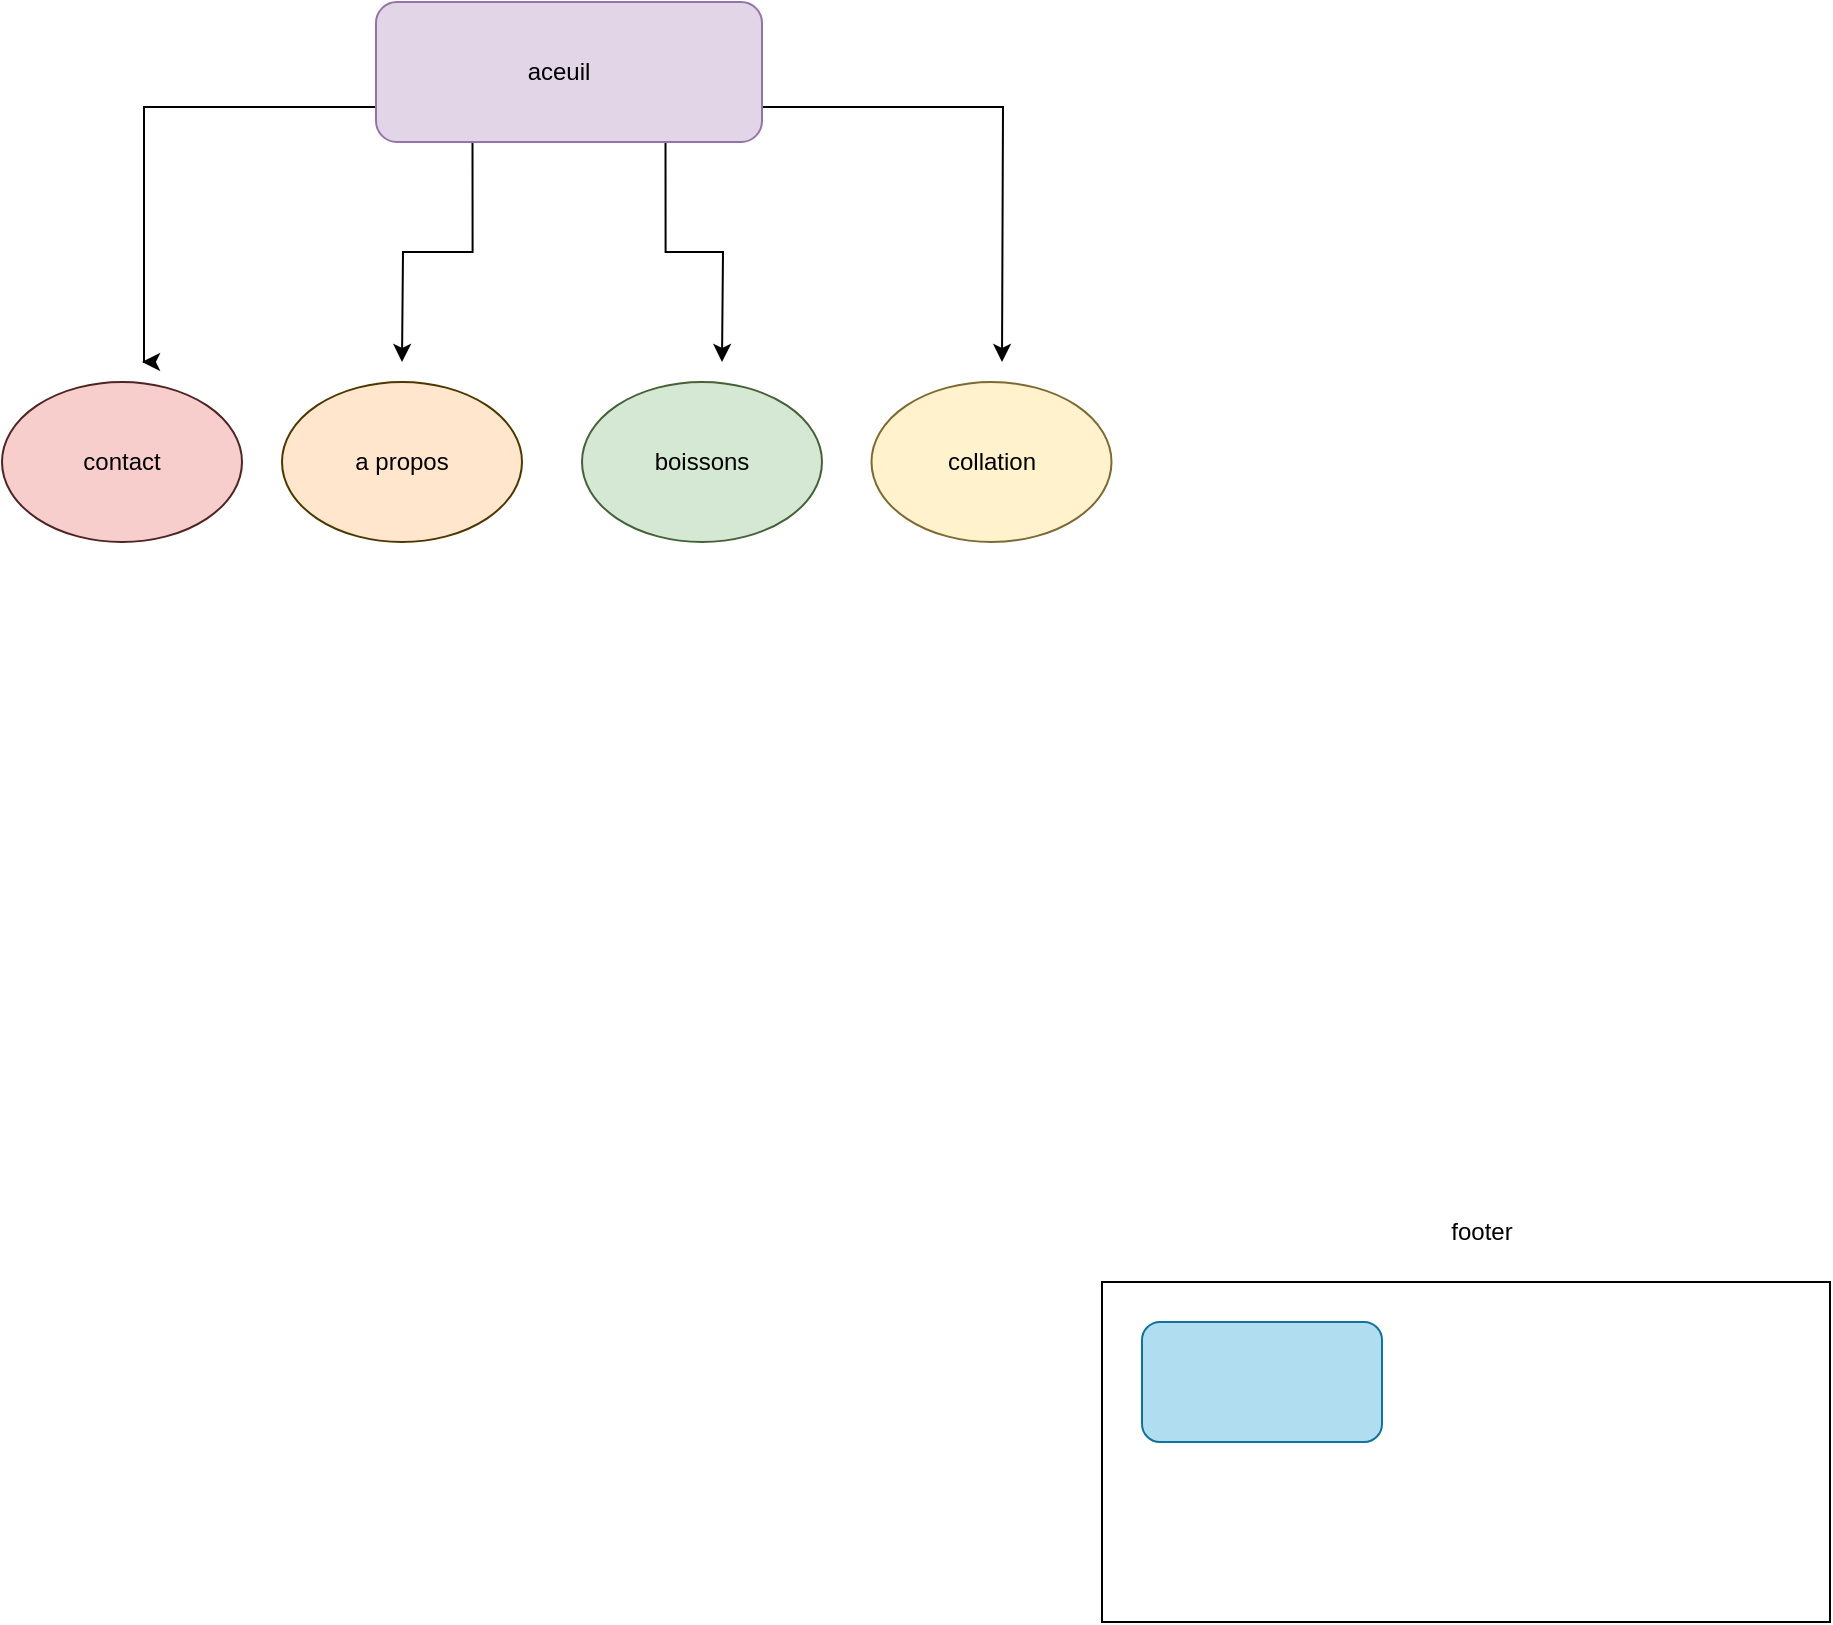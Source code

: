<mxfile version="21.6.9" type="github" pages="4">
  <diagram name="accueil" id="MyIClsIB6yXZy6IqZ1qA">
    <mxGraphModel dx="2360" dy="860" grid="1" gridSize="10" guides="1" tooltips="1" connect="1" arrows="1" fold="1" page="1" pageScale="1" pageWidth="827" pageHeight="1169" math="0" shadow="0">
      <root>
        <mxCell id="0" />
        <mxCell id="1" parent="0" />
        <mxCell id="baswbT_KzL7CQWrcOQex-1" style="edgeStyle=orthogonalEdgeStyle;rounded=0;orthogonalLoop=1;jettySize=auto;html=1;exitX=0;exitY=0.75;exitDx=0;exitDy=0;" parent="1" source="9wVoPqpgKcTsCkjcpj0R-1" edge="1">
          <mxGeometry relative="1" as="geometry">
            <mxPoint x="-270" y="340" as="targetPoint" />
            <Array as="points">
              <mxPoint x="-269" y="213" />
            </Array>
          </mxGeometry>
        </mxCell>
        <mxCell id="baswbT_KzL7CQWrcOQex-2" style="edgeStyle=orthogonalEdgeStyle;rounded=0;orthogonalLoop=1;jettySize=auto;html=1;exitX=0.25;exitY=1;exitDx=0;exitDy=0;" parent="1" source="9wVoPqpgKcTsCkjcpj0R-1" edge="1">
          <mxGeometry relative="1" as="geometry">
            <mxPoint x="-140" y="340" as="targetPoint" />
          </mxGeometry>
        </mxCell>
        <mxCell id="baswbT_KzL7CQWrcOQex-5" style="edgeStyle=orthogonalEdgeStyle;rounded=0;orthogonalLoop=1;jettySize=auto;html=1;exitX=0.75;exitY=1;exitDx=0;exitDy=0;" parent="1" source="9wVoPqpgKcTsCkjcpj0R-1" edge="1">
          <mxGeometry relative="1" as="geometry">
            <mxPoint x="20" y="340" as="targetPoint" />
          </mxGeometry>
        </mxCell>
        <mxCell id="baswbT_KzL7CQWrcOQex-6" style="edgeStyle=orthogonalEdgeStyle;rounded=0;orthogonalLoop=1;jettySize=auto;html=1;exitX=1;exitY=0.75;exitDx=0;exitDy=0;" parent="1" source="9wVoPqpgKcTsCkjcpj0R-1" edge="1">
          <mxGeometry relative="1" as="geometry">
            <mxPoint x="160" y="340" as="targetPoint" />
          </mxGeometry>
        </mxCell>
        <mxCell id="9wVoPqpgKcTsCkjcpj0R-1" value="" style="rounded=1;whiteSpace=wrap;html=1;fillColor=#e1d5e7;strokeColor=#9673a6;" parent="1" vertex="1">
          <mxGeometry x="-153" y="160" width="193" height="70" as="geometry" />
        </mxCell>
        <mxCell id="9wVoPqpgKcTsCkjcpj0R-2" value="" style="rounded=0;whiteSpace=wrap;html=1;" parent="1" vertex="1">
          <mxGeometry x="210" y="800" width="364" height="170" as="geometry" />
        </mxCell>
        <mxCell id="9wVoPqpgKcTsCkjcpj0R-3" value="" style="ellipse;whiteSpace=wrap;html=1;fillColor=#d5e8d4;strokeColor=#466137;" parent="1" vertex="1">
          <mxGeometry x="-50" y="350" width="120" height="80" as="geometry" />
        </mxCell>
        <UserObject label="boissons" link="data:page/id,bz0m4gwxzAqUw9_80-Pp" id="9wVoPqpgKcTsCkjcpj0R-6">
          <mxCell style="text;html=1;strokeColor=none;fillColor=none;align=center;verticalAlign=middle;whiteSpace=wrap;rounded=0;" parent="1" vertex="1">
            <mxGeometry x="-20" y="375" width="60" height="30" as="geometry" />
          </mxCell>
        </UserObject>
        <mxCell id="9wVoPqpgKcTsCkjcpj0R-7" value="aceuil" style="text;strokeColor=none;align=center;fillColor=none;html=1;verticalAlign=middle;whiteSpace=wrap;rounded=0;" parent="1" vertex="1">
          <mxGeometry x="-100" y="175" width="76.5" height="40" as="geometry" />
        </mxCell>
        <mxCell id="9wVoPqpgKcTsCkjcpj0R-8" value="" style="ellipse;whiteSpace=wrap;html=1;fillColor=#fff2cc;strokeColor=#7D6A32;" parent="1" vertex="1">
          <mxGeometry x="94.75" y="350" width="120" height="80" as="geometry" />
        </mxCell>
        <UserObject label="collation" link="data:page/id,VjfP0AAOQYWuaNah2qoJ" id="9wVoPqpgKcTsCkjcpj0R-10">
          <mxCell style="text;html=1;strokeColor=none;fillColor=none;align=center;verticalAlign=middle;whiteSpace=wrap;rounded=0;" parent="1" vertex="1">
            <mxGeometry x="124.75" y="375" width="60" height="30" as="geometry" />
          </mxCell>
        </UserObject>
        <mxCell id="9wVoPqpgKcTsCkjcpj0R-11" value="" style="ellipse;whiteSpace=wrap;html=1;fillColor=#f8cecc;strokeColor=#4F2422;" parent="1" vertex="1">
          <mxGeometry x="-340" y="350" width="120" height="80" as="geometry" />
        </mxCell>
        <mxCell id="9wVoPqpgKcTsCkjcpj0R-12" value="" style="ellipse;whiteSpace=wrap;html=1;fillColor=#ffe6cc;strokeColor=#4D3700;" parent="1" vertex="1">
          <mxGeometry x="-200" y="350" width="120" height="80" as="geometry" />
        </mxCell>
        <mxCell id="9wVoPqpgKcTsCkjcpj0R-13" value="a propos" style="text;html=1;strokeColor=none;fillColor=none;align=center;verticalAlign=middle;whiteSpace=wrap;rounded=0;" parent="1" vertex="1">
          <mxGeometry x="-170" y="375" width="60" height="30" as="geometry" />
        </mxCell>
        <mxCell id="9wVoPqpgKcTsCkjcpj0R-14" value="contact" style="text;html=1;strokeColor=none;fillColor=none;align=center;verticalAlign=middle;whiteSpace=wrap;rounded=0;" parent="1" vertex="1">
          <mxGeometry x="-310" y="375" width="60" height="30" as="geometry" />
        </mxCell>
        <mxCell id="9wVoPqpgKcTsCkjcpj0R-17" value="footer" style="text;html=1;strokeColor=none;fillColor=none;align=center;verticalAlign=middle;whiteSpace=wrap;rounded=0;" parent="1" vertex="1">
          <mxGeometry x="330" y="760" width="140" height="30" as="geometry" />
        </mxCell>
        <mxCell id="9wVoPqpgKcTsCkjcpj0R-20" value="" style="rounded=1;whiteSpace=wrap;html=1;fillColor=#b1ddf0;strokeColor=#10739e;" parent="1" vertex="1">
          <mxGeometry x="230" y="820" width="120" height="60" as="geometry" />
        </mxCell>
      </root>
    </mxGraphModel>
  </diagram>
  <diagram id="bz0m4gwxzAqUw9_80-Pp" name="boissons">
    <mxGraphModel dx="2074" dy="1187" grid="1" gridSize="10" guides="1" tooltips="1" connect="1" arrows="1" fold="1" page="1" pageScale="1" pageWidth="827" pageHeight="1169" math="0" shadow="0">
      <root>
        <mxCell id="0" />
        <mxCell id="1" parent="0" />
        <mxCell id="_mv7S_KHWalX_v3Fx0ga-1" value="" style="rounded=0;whiteSpace=wrap;html=1;fillColor=#d5e8d4;strokeColor=#2C3D23;" vertex="1" parent="1">
          <mxGeometry x="180" y="160" width="420" height="90" as="geometry" />
        </mxCell>
        <mxCell id="_mv7S_KHWalX_v3Fx0ga-3" value="boissons" style="text;html=1;strokeColor=none;fillColor=none;align=center;verticalAlign=middle;whiteSpace=wrap;rounded=0;fontSize=21;" vertex="1" parent="1">
          <mxGeometry x="354" y="190" width="60" height="30" as="geometry" />
        </mxCell>
        <mxCell id="uyQRFdr256J7bORnvzp--1" style="edgeStyle=orthogonalEdgeStyle;rounded=0;orthogonalLoop=1;jettySize=auto;html=1;exitX=0.5;exitY=1;exitDx=0;exitDy=0;" edge="1" parent="1" source="aJIkZrBc7Hmgh9VPhRpS-1">
          <mxGeometry relative="1" as="geometry">
            <mxPoint x="110" y="490" as="targetPoint" />
          </mxGeometry>
        </mxCell>
        <mxCell id="aJIkZrBc7Hmgh9VPhRpS-1" value="" style="ellipse;whiteSpace=wrap;html=1;aspect=fixed;fillColor=#CCFFE6;" vertex="1" parent="1">
          <mxGeometry x="40" y="307" width="140" height="140" as="geometry" />
        </mxCell>
        <mxCell id="uyQRFdr256J7bORnvzp--2" style="edgeStyle=orthogonalEdgeStyle;rounded=0;orthogonalLoop=1;jettySize=auto;html=1;exitX=0.5;exitY=1;exitDx=0;exitDy=0;" edge="1" parent="1" source="aJIkZrBc7Hmgh9VPhRpS-2">
          <mxGeometry relative="1" as="geometry">
            <mxPoint x="397" y="490" as="targetPoint" />
          </mxGeometry>
        </mxCell>
        <mxCell id="aJIkZrBc7Hmgh9VPhRpS-2" value="" style="ellipse;whiteSpace=wrap;html=1;aspect=fixed;fillColor=#CCFFCC;" vertex="1" parent="1">
          <mxGeometry x="330" y="313" width="134" height="134" as="geometry" />
        </mxCell>
        <mxCell id="uyQRFdr256J7bORnvzp--16" style="edgeStyle=orthogonalEdgeStyle;rounded=0;orthogonalLoop=1;jettySize=auto;html=1;exitX=0.5;exitY=1;exitDx=0;exitDy=0;" edge="1" parent="1" source="aJIkZrBc7Hmgh9VPhRpS-3">
          <mxGeometry relative="1" as="geometry">
            <mxPoint x="669" y="490" as="targetPoint" />
          </mxGeometry>
        </mxCell>
        <mxCell id="aJIkZrBc7Hmgh9VPhRpS-3" value="" style="ellipse;whiteSpace=wrap;html=1;aspect=fixed;fillColor=#CCFFFF;" vertex="1" parent="1">
          <mxGeometry x="600" y="312" width="138" height="138" as="geometry" />
        </mxCell>
        <mxCell id="aJIkZrBc7Hmgh9VPhRpS-4" value="café" style="text;html=1;strokeColor=none;fillColor=none;align=center;verticalAlign=middle;whiteSpace=wrap;rounded=0;fontSize=15;" vertex="1" parent="1">
          <mxGeometry x="80" y="362" width="60" height="30" as="geometry" />
        </mxCell>
        <mxCell id="aJIkZrBc7Hmgh9VPhRpS-5" value="thé" style="text;html=1;strokeColor=none;fillColor=none;align=center;verticalAlign=middle;whiteSpace=wrap;rounded=0;fontSize=15;" vertex="1" parent="1">
          <mxGeometry x="367" y="365" width="60" height="30" as="geometry" />
        </mxCell>
        <mxCell id="aJIkZrBc7Hmgh9VPhRpS-6" value="boissons froides" style="text;html=1;strokeColor=none;fillColor=none;align=center;verticalAlign=middle;whiteSpace=wrap;rounded=0;fontSize=14;" vertex="1" parent="1">
          <mxGeometry x="635" y="365" width="60" height="30" as="geometry" />
        </mxCell>
        <mxCell id="0lESyk2dAEFI2qv8oimd-1" value="" style="shape=flexArrow;endArrow=classic;html=1;rounded=0;" edge="1" parent="1">
          <mxGeometry width="50" height="50" relative="1" as="geometry">
            <mxPoint x="170" y="250" as="sourcePoint" />
            <mxPoint x="120" y="300" as="targetPoint" />
          </mxGeometry>
        </mxCell>
        <mxCell id="0lESyk2dAEFI2qv8oimd-2" value="" style="shape=flexArrow;endArrow=classic;html=1;rounded=0;" edge="1" parent="1">
          <mxGeometry width="50" height="50" relative="1" as="geometry">
            <mxPoint x="400" y="260" as="sourcePoint" />
            <mxPoint x="400" y="310" as="targetPoint" />
          </mxGeometry>
        </mxCell>
        <mxCell id="0lESyk2dAEFI2qv8oimd-3" value="" style="shape=flexArrow;endArrow=classic;html=1;rounded=0;" edge="1" parent="1">
          <mxGeometry width="50" height="50" relative="1" as="geometry">
            <mxPoint x="610" y="250" as="sourcePoint" />
            <mxPoint x="650" y="300" as="targetPoint" />
          </mxGeometry>
        </mxCell>
        <mxCell id="uyQRFdr256J7bORnvzp--4" value="items" style="swimlane;fontStyle=0;childLayout=stackLayout;horizontal=1;startSize=30;horizontalStack=0;resizeParent=1;resizeParentMax=0;resizeLast=0;collapsible=1;marginBottom=0;whiteSpace=wrap;html=1;fontSize=15;fillColor=#ABD6C1;" vertex="1" parent="1">
          <mxGeometry x="10" y="510" width="200" height="120" as="geometry" />
        </mxCell>
        <mxCell id="uyQRFdr256J7bORnvzp--5" value="expresso" style="text;strokeColor=#0D120A;fillColor=#CCFFE6;align=left;verticalAlign=middle;spacingLeft=4;spacingRight=4;overflow=hidden;points=[[0,0.5],[1,0.5]];portConstraint=eastwest;rotatable=0;whiteSpace=wrap;html=1;fontSize=14;" vertex="1" parent="uyQRFdr256J7bORnvzp--4">
          <mxGeometry y="30" width="200" height="30" as="geometry" />
        </mxCell>
        <mxCell id="uyQRFdr256J7bORnvzp--6" value="café au lait" style="text;strokeColor=#182113;fillColor=#CCFFE6;align=left;verticalAlign=middle;spacingLeft=4;spacingRight=4;overflow=hidden;points=[[0,0.5],[1,0.5]];portConstraint=eastwest;rotatable=0;whiteSpace=wrap;html=1;fontSize=14;" vertex="1" parent="uyQRFdr256J7bORnvzp--4">
          <mxGeometry y="60" width="200" height="30" as="geometry" />
        </mxCell>
        <mxCell id="uyQRFdr256J7bORnvzp--7" value="cappucino" style="text;strokeColor=#0D120A;fillColor=#CCFFE6;align=left;verticalAlign=middle;spacingLeft=4;spacingRight=4;overflow=hidden;points=[[0,0.5],[1,0.5]];portConstraint=eastwest;rotatable=0;whiteSpace=wrap;html=1;fontSize=14;" vertex="1" parent="uyQRFdr256J7bORnvzp--4">
          <mxGeometry y="90" width="200" height="30" as="geometry" />
        </mxCell>
        <mxCell id="uyQRFdr256J7bORnvzp--8" value="items" style="swimlane;fontStyle=0;childLayout=stackLayout;horizontal=1;startSize=30;horizontalStack=0;resizeParent=1;resizeParentMax=0;resizeLast=0;collapsible=1;marginBottom=0;whiteSpace=wrap;html=1;fontSize=15;fillColor=#B8E3BE;" vertex="1" parent="1">
          <mxGeometry x="300" y="510" width="190" height="120" as="geometry" />
        </mxCell>
        <mxCell id="uyQRFdr256J7bORnvzp--9" value="thé noir&amp;nbsp;" style="text;strokeColor=#82b366;fillColor=#CCFFCC;align=left;verticalAlign=middle;spacingLeft=4;spacingRight=4;overflow=hidden;points=[[0,0.5],[1,0.5]];portConstraint=eastwest;rotatable=0;whiteSpace=wrap;html=1;fontSize=14;" vertex="1" parent="uyQRFdr256J7bORnvzp--8">
          <mxGeometry y="30" width="190" height="30" as="geometry" />
        </mxCell>
        <mxCell id="uyQRFdr256J7bORnvzp--10" value="thé vert" style="text;strokeColor=#82b366;fillColor=#CCFFCC;align=left;verticalAlign=middle;spacingLeft=4;spacingRight=4;overflow=hidden;points=[[0,0.5],[1,0.5]];portConstraint=eastwest;rotatable=0;whiteSpace=wrap;html=1;fontSize=14;" vertex="1" parent="uyQRFdr256J7bORnvzp--8">
          <mxGeometry y="60" width="190" height="30" as="geometry" />
        </mxCell>
        <mxCell id="uyQRFdr256J7bORnvzp--11" value="infusion" style="text;strokeColor=#82b366;fillColor=#CCFFCC;align=left;verticalAlign=middle;spacingLeft=4;spacingRight=4;overflow=hidden;points=[[0,0.5],[1,0.5]];portConstraint=eastwest;rotatable=0;whiteSpace=wrap;html=1;fontSize=14;" vertex="1" parent="uyQRFdr256J7bORnvzp--8">
          <mxGeometry y="90" width="190" height="30" as="geometry" />
        </mxCell>
        <mxCell id="uyQRFdr256J7bORnvzp--12" value="items" style="swimlane;fontStyle=0;childLayout=stackLayout;horizontal=1;startSize=30;horizontalStack=0;resizeParent=1;resizeParentMax=0;resizeLast=0;collapsible=1;marginBottom=0;whiteSpace=wrap;html=1;fontSize=15;fillColor=#CCEBE9;" vertex="1" parent="1">
          <mxGeometry x="571.5" y="510" width="195" height="120" as="geometry" />
        </mxCell>
        <mxCell id="uyQRFdr256J7bORnvzp--13" value="café glacé" style="text;strokeColor=none;fillColor=#CCFFFF;align=left;verticalAlign=middle;spacingLeft=4;spacingRight=4;overflow=hidden;points=[[0,0.5],[1,0.5]];portConstraint=eastwest;rotatable=0;whiteSpace=wrap;html=1;fontSize=14;" vertex="1" parent="uyQRFdr256J7bORnvzp--12">
          <mxGeometry y="30" width="195" height="30" as="geometry" />
        </mxCell>
        <mxCell id="uyQRFdr256J7bORnvzp--14" value="thé glacé" style="text;strokeColor=none;fillColor=#CCFFFF;align=left;verticalAlign=middle;spacingLeft=4;spacingRight=4;overflow=hidden;points=[[0,0.5],[1,0.5]];portConstraint=eastwest;rotatable=0;whiteSpace=wrap;html=1;fontSize=14;" vertex="1" parent="uyQRFdr256J7bORnvzp--12">
          <mxGeometry y="60" width="195" height="30" as="geometry" />
        </mxCell>
        <mxCell id="uyQRFdr256J7bORnvzp--15" value="limonade" style="text;strokeColor=none;fillColor=#CCFFFF;align=left;verticalAlign=middle;spacingLeft=4;spacingRight=4;overflow=hidden;points=[[0,0.5],[1,0.5]];portConstraint=eastwest;rotatable=0;whiteSpace=wrap;html=1;fontSize=14;" vertex="1" parent="uyQRFdr256J7bORnvzp--12">
          <mxGeometry y="90" width="195" height="30" as="geometry" />
        </mxCell>
      </root>
    </mxGraphModel>
  </diagram>
  <diagram id="VjfP0AAOQYWuaNah2qoJ" name="collation">
    <mxGraphModel dx="1332" dy="888" grid="1" gridSize="10" guides="1" tooltips="1" connect="1" arrows="1" fold="1" page="1" pageScale="1" pageWidth="827" pageHeight="1169" math="0" shadow="0">
      <root>
        <mxCell id="0" />
        <mxCell id="1" parent="0" />
        <mxCell id="W8ZSS15Me7IZALZ4De2f-1" value="" style="rounded=0;whiteSpace=wrap;html=1;fillColor=#FFE6CC;strokeColor=#171100;" vertex="1" parent="1">
          <mxGeometry x="230" y="50" width="390" height="120" as="geometry" />
        </mxCell>
        <mxCell id="W8ZSS15Me7IZALZ4De2f-2" value="collations" style="text;html=1;strokeColor=none;fillColor=none;align=center;verticalAlign=middle;whiteSpace=wrap;rounded=0;fontSize=21;" vertex="1" parent="1">
          <mxGeometry x="395" y="95" width="60" height="30" as="geometry" />
        </mxCell>
        <mxCell id="xONxFSEDeXCaLJNIDU1f-1" value="" style="shape=hexagon;perimeter=hexagonPerimeter2;whiteSpace=wrap;html=1;fixedSize=1;fillColor=#FFD4A3;strokeColor=#332500;" vertex="1" parent="1">
          <mxGeometry x="130" y="270" width="210" height="130" as="geometry" />
        </mxCell>
        <mxCell id="xONxFSEDeXCaLJNIDU1f-2" value="" style="shape=hexagon;perimeter=hexagonPerimeter2;whiteSpace=wrap;html=1;fixedSize=1;fillColor=#FFD3A1;" vertex="1" parent="1">
          <mxGeometry x="490" y="270" width="210" height="130" as="geometry" />
        </mxCell>
        <mxCell id="xONxFSEDeXCaLJNIDU1f-3" value="pâtisserie" style="text;html=1;strokeColor=none;fillColor=none;align=center;verticalAlign=middle;whiteSpace=wrap;rounded=0;fontSize=15;" vertex="1" parent="1">
          <mxGeometry x="205" y="320" width="60" height="30" as="geometry" />
        </mxCell>
        <mxCell id="xONxFSEDeXCaLJNIDU1f-4" value="snacks" style="text;html=1;strokeColor=none;fillColor=none;align=center;verticalAlign=middle;whiteSpace=wrap;rounded=0;fontSize=15;" vertex="1" parent="1">
          <mxGeometry x="570" y="320" width="60" height="30" as="geometry" />
        </mxCell>
        <mxCell id="F-9qQ3H7yeU2iRV2SUi6-1" value="" style="shape=flexArrow;endArrow=classic;html=1;rounded=0;" edge="1" parent="1">
          <mxGeometry width="50" height="50" relative="1" as="geometry">
            <mxPoint x="250" y="180" as="sourcePoint" />
            <mxPoint x="230" y="260" as="targetPoint" />
          </mxGeometry>
        </mxCell>
        <mxCell id="F-9qQ3H7yeU2iRV2SUi6-2" value="" style="shape=flexArrow;endArrow=classic;html=1;rounded=0;" edge="1" parent="1">
          <mxGeometry width="50" height="50" relative="1" as="geometry">
            <mxPoint x="590" y="180" as="sourcePoint" />
            <mxPoint x="610" y="260" as="targetPoint" />
          </mxGeometry>
        </mxCell>
      </root>
    </mxGraphModel>
  </diagram>
  <diagram id="82MF8GRb8A25p3LX3cOz" name="Page-4">
    <mxGraphModel dx="2901" dy="1187" grid="1" gridSize="10" guides="1" tooltips="1" connect="1" arrows="1" fold="1" page="1" pageScale="1" pageWidth="827" pageHeight="1169" math="0" shadow="0">
      <root>
        <mxCell id="0" />
        <mxCell id="1" parent="0" />
        <mxCell id="vK_meW1rh8-4jVxChMtf-11" style="edgeStyle=orthogonalEdgeStyle;rounded=0;orthogonalLoop=1;jettySize=auto;html=1;exitX=0;exitY=0.5;exitDx=0;exitDy=0;" parent="1" source="vK_meW1rh8-4jVxChMtf-1" edge="1">
          <mxGeometry relative="1" as="geometry">
            <mxPoint x="-190" y="360" as="targetPoint" />
          </mxGeometry>
        </mxCell>
        <mxCell id="vK_meW1rh8-4jVxChMtf-12" style="edgeStyle=orthogonalEdgeStyle;rounded=0;orthogonalLoop=1;jettySize=auto;html=1;exitX=0;exitY=0.75;exitDx=0;exitDy=0;" parent="1" source="vK_meW1rh8-4jVxChMtf-1" edge="1">
          <mxGeometry relative="1" as="geometry">
            <mxPoint x="30" y="360" as="targetPoint" />
          </mxGeometry>
        </mxCell>
        <mxCell id="LeOWzgBN9EB7Cf08lXCI-1" style="edgeStyle=orthogonalEdgeStyle;rounded=0;orthogonalLoop=1;jettySize=auto;html=1;exitX=0.25;exitY=1;exitDx=0;exitDy=0;entryX=0.5;entryY=0;entryDx=0;entryDy=0;" edge="1" parent="1" source="vK_meW1rh8-4jVxChMtf-1" target="vK_meW1rh8-4jVxChMtf-5">
          <mxGeometry relative="1" as="geometry" />
        </mxCell>
        <mxCell id="LeOWzgBN9EB7Cf08lXCI-2" style="edgeStyle=orthogonalEdgeStyle;rounded=0;orthogonalLoop=1;jettySize=auto;html=1;entryX=0.5;entryY=0;entryDx=0;entryDy=0;" edge="1" parent="1" target="vK_meW1rh8-4jVxChMtf-6">
          <mxGeometry relative="1" as="geometry">
            <mxPoint x="640" y="290" as="sourcePoint" />
            <Array as="points">
              <mxPoint x="640" y="291" />
              <mxPoint x="810" y="291" />
            </Array>
          </mxGeometry>
        </mxCell>
        <mxCell id="LeOWzgBN9EB7Cf08lXCI-3" style="edgeStyle=orthogonalEdgeStyle;rounded=0;orthogonalLoop=1;jettySize=auto;html=1;exitX=1;exitY=0.75;exitDx=0;exitDy=0;entryX=0.475;entryY=-0.1;entryDx=0;entryDy=0;entryPerimeter=0;" edge="1" parent="1" source="vK_meW1rh8-4jVxChMtf-1" target="vK_meW1rh8-4jVxChMtf-7">
          <mxGeometry relative="1" as="geometry" />
        </mxCell>
        <mxCell id="LeOWzgBN9EB7Cf08lXCI-4" style="edgeStyle=orthogonalEdgeStyle;rounded=0;orthogonalLoop=1;jettySize=auto;html=1;exitX=1;exitY=0.5;exitDx=0;exitDy=0;" edge="1" parent="1" source="vK_meW1rh8-4jVxChMtf-1">
          <mxGeometry relative="1" as="geometry">
            <mxPoint x="1550" y="370" as="targetPoint" />
          </mxGeometry>
        </mxCell>
        <mxCell id="vK_meW1rh8-4jVxChMtf-1" value="MAC Montréal" style="rounded=1;whiteSpace=wrap;html=1;fillColor=#fff2cc;strokeColor=#d6b656;" parent="1" vertex="1">
          <mxGeometry x="414" y="210" width="230" height="90" as="geometry" />
        </mxCell>
        <mxCell id="vK_meW1rh8-4jVxChMtf-3" value="accueil" style="rounded=1;whiteSpace=wrap;html=1;fillColor=#ffe6cc;strokeColor=#d79b00;" parent="1" vertex="1">
          <mxGeometry x="-250" y="380" width="120" height="60" as="geometry" />
        </mxCell>
        <mxCell id="vK_meW1rh8-4jVxChMtf-21" style="edgeStyle=orthogonalEdgeStyle;rounded=0;orthogonalLoop=1;jettySize=auto;html=1;exitX=0.5;exitY=1;exitDx=0;exitDy=0;" parent="1" source="vK_meW1rh8-4jVxChMtf-4" target="vK_meW1rh8-4jVxChMtf-17" edge="1">
          <mxGeometry relative="1" as="geometry" />
        </mxCell>
        <mxCell id="vK_meW1rh8-4jVxChMtf-4" value="Quoi faire au musée" style="rounded=1;whiteSpace=wrap;html=1;fillColor=#e1d5e7;strokeColor=#9673a6;" parent="1" vertex="1">
          <mxGeometry x="-30" y="380" width="120" height="60" as="geometry" />
        </mxCell>
        <mxCell id="vK_meW1rh8-4jVxChMtf-29" style="edgeStyle=orthogonalEdgeStyle;rounded=0;orthogonalLoop=1;jettySize=auto;html=1;exitX=0.5;exitY=1;exitDx=0;exitDy=0;entryX=0.5;entryY=0;entryDx=0;entryDy=0;" parent="1" source="vK_meW1rh8-4jVxChMtf-5" target="vK_meW1rh8-4jVxChMtf-25" edge="1">
          <mxGeometry relative="1" as="geometry" />
        </mxCell>
        <mxCell id="vK_meW1rh8-4jVxChMtf-5" value="collection" style="rounded=1;whiteSpace=wrap;html=1;fillColor=#dae8fc;strokeColor=#6c8ebf;" parent="1" vertex="1">
          <mxGeometry x="370" y="380" width="120" height="60" as="geometry" />
        </mxCell>
        <mxCell id="vK_meW1rh8-4jVxChMtf-6" value="education" style="rounded=1;whiteSpace=wrap;html=1;fillColor=#d5e8d4;strokeColor=#82b366;" parent="1" vertex="1">
          <mxGeometry x="750" y="380" width="120" height="60" as="geometry" />
        </mxCell>
        <mxCell id="vK_meW1rh8-4jVxChMtf-7" value="renseignements" style="rounded=1;whiteSpace=wrap;html=1;fillColor=#f8cecc;strokeColor=#b85450;" parent="1" vertex="1">
          <mxGeometry x="1130" y="380" width="120" height="60" as="geometry" />
        </mxCell>
        <mxCell id="vK_meW1rh8-4jVxChMtf-10" value="fondation" style="rounded=1;whiteSpace=wrap;html=1;fillColor=#F5DDEF;fontColor=#333333;strokeColor=#666666;" parent="1" vertex="1">
          <mxGeometry x="1490" y="380" width="120" height="60" as="geometry" />
        </mxCell>
        <mxCell id="vK_meW1rh8-4jVxChMtf-22" style="edgeStyle=orthogonalEdgeStyle;rounded=0;orthogonalLoop=1;jettySize=auto;html=1;exitX=0.5;exitY=1;exitDx=0;exitDy=0;entryX=0.5;entryY=0;entryDx=0;entryDy=0;" parent="1" source="vK_meW1rh8-4jVxChMtf-17" target="vK_meW1rh8-4jVxChMtf-18" edge="1">
          <mxGeometry relative="1" as="geometry" />
        </mxCell>
        <mxCell id="vK_meW1rh8-4jVxChMtf-17" value="rentrée culturelle 2023" style="rounded=1;whiteSpace=wrap;html=1;fillColor=#e1d5e7;strokeColor=#9673a6;fillStyle=dots;" parent="1" vertex="1">
          <mxGeometry x="-20" y="490" width="100" height="50" as="geometry" />
        </mxCell>
        <mxCell id="vK_meW1rh8-4jVxChMtf-23" style="edgeStyle=orthogonalEdgeStyle;rounded=0;orthogonalLoop=1;jettySize=auto;html=1;exitX=0.5;exitY=1;exitDx=0;exitDy=0;entryX=0.5;entryY=0;entryDx=0;entryDy=0;" parent="1" source="vK_meW1rh8-4jVxChMtf-18" target="vK_meW1rh8-4jVxChMtf-19" edge="1">
          <mxGeometry relative="1" as="geometry" />
        </mxCell>
        <mxCell id="vK_meW1rh8-4jVxChMtf-38" style="edgeStyle=orthogonalEdgeStyle;rounded=0;orthogonalLoop=1;jettySize=auto;html=1;exitX=1;exitY=0.5;exitDx=0;exitDy=0;" parent="1" source="vK_meW1rh8-4jVxChMtf-18" target="vK_meW1rh8-4jVxChMtf-37" edge="1">
          <mxGeometry relative="1" as="geometry" />
        </mxCell>
        <mxCell id="vK_meW1rh8-4jVxChMtf-18" value="le passeport de saison" style="rounded=1;whiteSpace=wrap;html=1;fillColor=#e1d5e7;strokeColor=#9673a6;fillStyle=dots;" parent="1" vertex="1">
          <mxGeometry x="-20" y="590" width="100" height="55" as="geometry" />
        </mxCell>
        <mxCell id="vK_meW1rh8-4jVxChMtf-24" style="edgeStyle=orthogonalEdgeStyle;rounded=0;orthogonalLoop=1;jettySize=auto;html=1;exitX=0.5;exitY=1;exitDx=0;exitDy=0;entryX=0.5;entryY=0;entryDx=0;entryDy=0;" parent="1" source="vK_meW1rh8-4jVxChMtf-19" target="vK_meW1rh8-4jVxChMtf-20" edge="1">
          <mxGeometry relative="1" as="geometry" />
        </mxCell>
        <mxCell id="vK_meW1rh8-4jVxChMtf-45" style="edgeStyle=orthogonalEdgeStyle;rounded=0;orthogonalLoop=1;jettySize=auto;html=1;exitX=1;exitY=0.25;exitDx=0;exitDy=0;entryX=0;entryY=0.5;entryDx=0;entryDy=0;" parent="1" source="vK_meW1rh8-4jVxChMtf-19" target="vK_meW1rh8-4jVxChMtf-39" edge="1">
          <mxGeometry relative="1" as="geometry" />
        </mxCell>
        <mxCell id="vK_meW1rh8-4jVxChMtf-46" style="edgeStyle=orthogonalEdgeStyle;rounded=0;orthogonalLoop=1;jettySize=auto;html=1;exitX=1;exitY=0.5;exitDx=0;exitDy=0;entryX=0;entryY=0.25;entryDx=0;entryDy=0;" parent="1" source="vK_meW1rh8-4jVxChMtf-19" target="vK_meW1rh8-4jVxChMtf-41" edge="1">
          <mxGeometry relative="1" as="geometry" />
        </mxCell>
        <mxCell id="vK_meW1rh8-4jVxChMtf-47" style="edgeStyle=orthogonalEdgeStyle;rounded=0;orthogonalLoop=1;jettySize=auto;html=1;exitX=1;exitY=0.75;exitDx=0;exitDy=0;entryX=0;entryY=0.5;entryDx=0;entryDy=0;" parent="1" source="vK_meW1rh8-4jVxChMtf-19" target="vK_meW1rh8-4jVxChMtf-42" edge="1">
          <mxGeometry relative="1" as="geometry" />
        </mxCell>
        <mxCell id="vK_meW1rh8-4jVxChMtf-19" value="expositions" style="rounded=1;whiteSpace=wrap;html=1;fillColor=#E1D5E7;fillStyle=dots;" parent="1" vertex="1">
          <mxGeometry x="-20" y="750" width="100" height="50" as="geometry" />
        </mxCell>
        <mxCell id="vK_meW1rh8-4jVxChMtf-50" style="edgeStyle=orthogonalEdgeStyle;rounded=0;orthogonalLoop=1;jettySize=auto;html=1;exitX=1;exitY=0.25;exitDx=0;exitDy=0;entryX=0;entryY=0.5;entryDx=0;entryDy=0;" parent="1" source="vK_meW1rh8-4jVxChMtf-20" target="vK_meW1rh8-4jVxChMtf-48" edge="1">
          <mxGeometry relative="1" as="geometry" />
        </mxCell>
        <mxCell id="vK_meW1rh8-4jVxChMtf-51" style="edgeStyle=orthogonalEdgeStyle;rounded=0;orthogonalLoop=1;jettySize=auto;html=1;exitX=1;exitY=0.75;exitDx=0;exitDy=0;entryX=0;entryY=0.5;entryDx=0;entryDy=0;" parent="1" source="vK_meW1rh8-4jVxChMtf-20" target="vK_meW1rh8-4jVxChMtf-49" edge="1">
          <mxGeometry relative="1" as="geometry" />
        </mxCell>
        <mxCell id="vK_meW1rh8-4jVxChMtf-20" value="activités" style="rounded=1;whiteSpace=wrap;html=1;fillColor=#e1d5e7;strokeColor=#9673a6;fillStyle=dots;" parent="1" vertex="1">
          <mxGeometry x="-20" y="1010" width="100" height="50" as="geometry" />
        </mxCell>
        <mxCell id="vK_meW1rh8-4jVxChMtf-30" style="edgeStyle=orthogonalEdgeStyle;rounded=0;orthogonalLoop=1;jettySize=auto;html=1;exitX=0.5;exitY=1;exitDx=0;exitDy=0;" parent="1" source="vK_meW1rh8-4jVxChMtf-25" edge="1">
          <mxGeometry relative="1" as="geometry">
            <mxPoint x="430" y="590" as="targetPoint" />
          </mxGeometry>
        </mxCell>
        <mxCell id="vK_meW1rh8-4jVxChMtf-25" value="à propos" style="rounded=1;whiteSpace=wrap;html=1;fillColor=#dae8fc;strokeColor=#6c8ebf;fillStyle=dots;" parent="1" vertex="1">
          <mxGeometry x="380" y="490" width="100" height="50" as="geometry" />
        </mxCell>
        <mxCell id="vK_meW1rh8-4jVxChMtf-31" style="edgeStyle=orthogonalEdgeStyle;rounded=0;orthogonalLoop=1;jettySize=auto;html=1;exitX=0.5;exitY=1;exitDx=0;exitDy=0;entryX=0.5;entryY=0;entryDx=0;entryDy=0;" parent="1" source="vK_meW1rh8-4jVxChMtf-26" target="vK_meW1rh8-4jVxChMtf-27" edge="1">
          <mxGeometry relative="1" as="geometry" />
        </mxCell>
        <mxCell id="vK_meW1rh8-4jVxChMtf-26" value="MACréprertoire" style="rounded=1;whiteSpace=wrap;html=1;fillColor=#dae8fc;strokeColor=#6c8ebf;fillStyle=dots;" parent="1" vertex="1">
          <mxGeometry x="380" y="592.5" width="100" height="50" as="geometry" />
        </mxCell>
        <mxCell id="vK_meW1rh8-4jVxChMtf-33" style="edgeStyle=orthogonalEdgeStyle;rounded=0;orthogonalLoop=1;jettySize=auto;html=1;exitX=0.5;exitY=1;exitDx=0;exitDy=0;entryX=0.5;entryY=0;entryDx=0;entryDy=0;" parent="1" source="vK_meW1rh8-4jVxChMtf-27" target="vK_meW1rh8-4jVxChMtf-28" edge="1">
          <mxGeometry relative="1" as="geometry" />
        </mxCell>
        <mxCell id="vK_meW1rh8-4jVxChMtf-27" value="acquisitions" style="rounded=1;whiteSpace=wrap;html=1;fillColor=#dae8fc;strokeColor=#6c8ebf;fillStyle=dots;" parent="1" vertex="1">
          <mxGeometry x="380" y="700" width="100" height="50" as="geometry" />
        </mxCell>
        <mxCell id="vK_meW1rh8-4jVxChMtf-28" value="oeuvre dans la ville" style="rounded=1;whiteSpace=wrap;html=1;fillColor=#dae8fc;strokeColor=#6c8ebf;fillStyle=dots;" parent="1" vertex="1">
          <mxGeometry x="380" y="800" width="100" height="50" as="geometry" />
        </mxCell>
        <mxCell id="vK_meW1rh8-4jVxChMtf-37" value="réservations&amp;nbsp;" style="rounded=1;whiteSpace=wrap;html=1;fillColor=#e1d5e7;strokeColor=#9673a6;fillStyle=dots;" parent="1" vertex="1">
          <mxGeometry x="130" y="592.5" width="90" height="50" as="geometry" />
        </mxCell>
        <mxCell id="vK_meW1rh8-4jVxChMtf-43" style="edgeStyle=orthogonalEdgeStyle;rounded=0;orthogonalLoop=1;jettySize=auto;html=1;exitX=0.5;exitY=1;exitDx=0;exitDy=0;entryX=0.5;entryY=0;entryDx=0;entryDy=0;" parent="1" source="vK_meW1rh8-4jVxChMtf-39" target="vK_meW1rh8-4jVxChMtf-41" edge="1">
          <mxGeometry relative="1" as="geometry" />
        </mxCell>
        <mxCell id="vK_meW1rh8-4jVxChMtf-39" value="expositions en cours&amp;nbsp;" style="whiteSpace=wrap;html=1;rounded=1;fillStyle=dots;fillColor=#e1d5e7;strokeColor=#9673a6;" parent="1" vertex="1">
          <mxGeometry x="130" y="700" width="90" height="50" as="geometry" />
        </mxCell>
        <mxCell id="vK_meW1rh8-4jVxChMtf-44" style="edgeStyle=orthogonalEdgeStyle;rounded=0;orthogonalLoop=1;jettySize=auto;html=1;exitX=0.5;exitY=1;exitDx=0;exitDy=0;entryX=0.5;entryY=0;entryDx=0;entryDy=0;" parent="1" source="vK_meW1rh8-4jVxChMtf-41" target="vK_meW1rh8-4jVxChMtf-42" edge="1">
          <mxGeometry relative="1" as="geometry" />
        </mxCell>
        <mxCell id="vK_meW1rh8-4jVxChMtf-41" value="expositions à venir" style="rounded=1;whiteSpace=wrap;html=1;fillStyle=dots;fillColor=#e1d5e7;strokeColor=#9673a6;" parent="1" vertex="1">
          <mxGeometry x="130" y="770" width="90" height="50" as="geometry" />
        </mxCell>
        <mxCell id="vK_meW1rh8-4jVxChMtf-42" value="expositions passeées" style="rounded=1;whiteSpace=wrap;html=1;fillStyle=dots;fillColor=#e1d5e7;strokeColor=#9673a6;" parent="1" vertex="1">
          <mxGeometry x="130" y="840" width="90" height="50" as="geometry" />
        </mxCell>
        <mxCell id="vK_meW1rh8-4jVxChMtf-48" value="" style="rounded=1;whiteSpace=wrap;html=1;fillColor=#e1d5e7;strokeColor=#9673a6;fillStyle=dots;" parent="1" vertex="1">
          <mxGeometry x="130" y="960" width="85" height="50" as="geometry" />
        </mxCell>
        <mxCell id="vK_meW1rh8-4jVxChMtf-49" value="" style="rounded=1;whiteSpace=wrap;html=1;fillColor=#e1d5e7;strokeColor=#9673a6;fillStyle=dots;" parent="1" vertex="1">
          <mxGeometry x="132.5" y="1050" width="82.5" height="50" as="geometry" />
        </mxCell>
      </root>
    </mxGraphModel>
  </diagram>
</mxfile>
